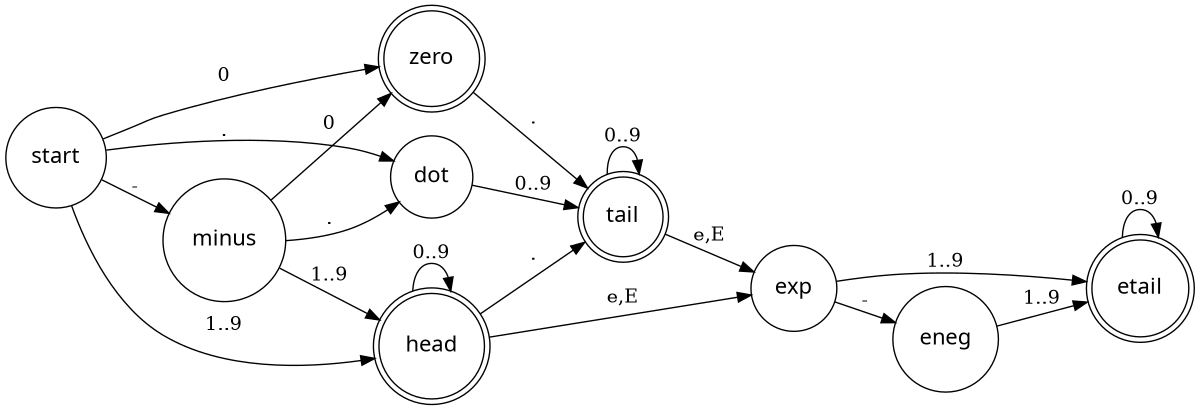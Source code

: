 digraph finite_state_machine {
	rankdir=LR;
	size="8,5"

	node [
		fontname = "Agfa Rotis Sans Serif"
		fontsize = 16
	];

	z0 [shape=circle, label="start"];
	z3 [shape=doublecircle, label="zero"];
	z5 [shape=doublecircle, label="tail"];
	z6 [shape=circle, label="exp"];
	z7 [shape=doublecircle, label="etail"];
	z8 [shape=circle, label="eneg"];
	z4 [shape=doublecircle, label="head"];
	z2 [shape=circle, label="dot"];
	z1 [shape=circle, label="minus"];

	z0 -> z1 [label="-"];
	z0 -> z2 [label="."];
	z0 -> z3 [label="0"];
	z0 -> z4 [label="1..9"];

	z1 -> z3 [label="0"];
	z1 -> z4 [label="1..9"];
	z1 -> z2 [label="."];

	z2 -> z5 [label="0..9"];

	z3 -> z5 [label="."];

	z4 -> z4 [label="0..9"];
	z4 -> z5 [label="."];
	z4 -> z6 [label="e,E"];

	z5 -> z5 [label="0..9"];
	z5 -> z6 [label="e,E"];

	z6 -> z8 [label="-"];
	z8 -> z7 [label="1..9"]
	z6 -> z7 [label="1..9"];
	z7 -> z7 [label="0..9"];

#	node [shape = doublecircle]; 2;
#	node [shape = circle];
#
#	0 ->  1 [ label = "-" ];
#	0 ->  2 [ label = "digit" ];
#
#	1 ->  2 [ label = "digit" ];
#	1 -> -1 [ label = "-" ];
#
#	2 ->  2 [ label = "digit" ];
#	2 -> -1 [ label = "-" ];
}
